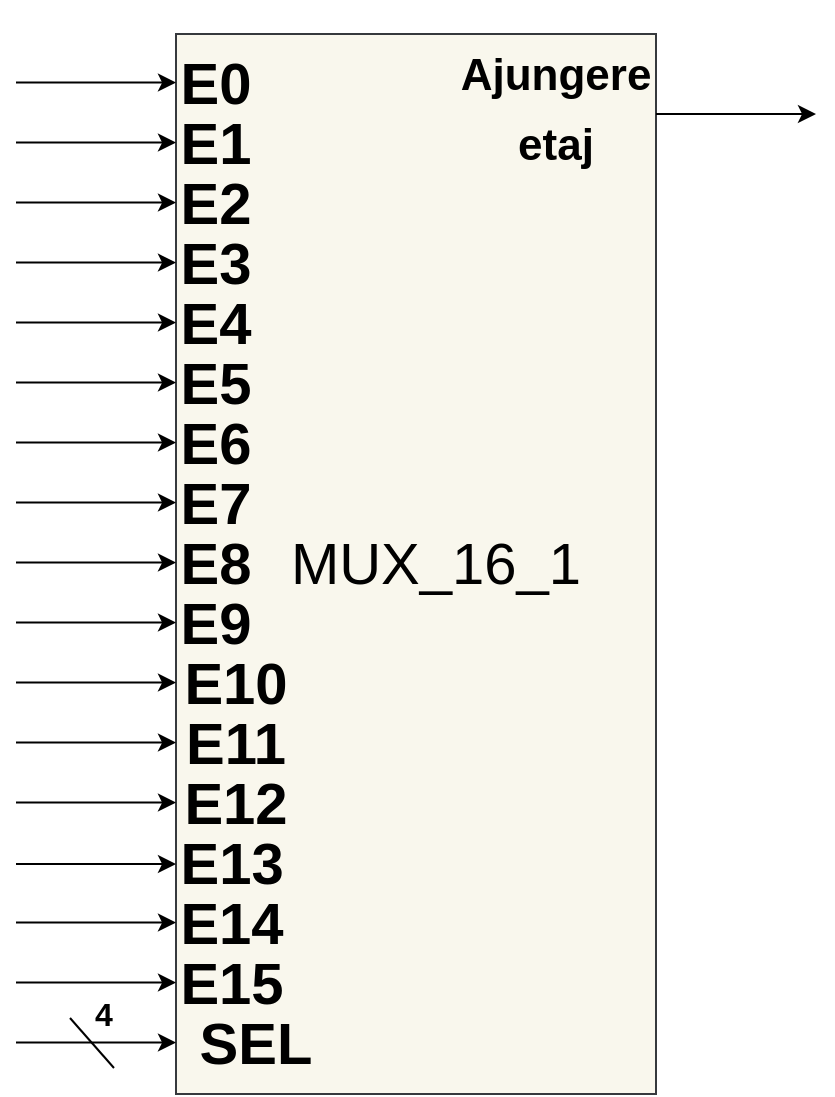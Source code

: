 <mxfile version="21.3.4" type="device">
  <diagram name="Page-1" id="gXTFsdea2RnOFONwchQM">
    <mxGraphModel dx="1187" dy="684" grid="0" gridSize="10" guides="1" tooltips="1" connect="1" arrows="1" fold="1" page="1" pageScale="1" pageWidth="980" pageHeight="1390" background="#ffffff" math="0" shadow="0">
      <root>
        <mxCell id="0" />
        <mxCell id="1" parent="0" />
        <mxCell id="cXK9eeM2C_JBxDsrHM4t-1" value="" style="rounded=0;whiteSpace=wrap;html=1;fillColor=#f9f7ed;strokeColor=#36393d;" vertex="1" parent="1">
          <mxGeometry x="360" y="280" width="240" height="530" as="geometry" />
        </mxCell>
        <mxCell id="cXK9eeM2C_JBxDsrHM4t-2" value="&lt;font color=&quot;#000000&quot;&gt;&lt;span style=&quot;font-size: 29px;&quot;&gt;&lt;b&gt;E0&lt;/b&gt;&lt;/span&gt;&lt;/font&gt;" style="text;html=1;strokeColor=none;fillColor=none;align=center;verticalAlign=middle;whiteSpace=wrap;rounded=0;" vertex="1" parent="1">
          <mxGeometry x="350" y="290" width="60" height="30" as="geometry" />
        </mxCell>
        <mxCell id="cXK9eeM2C_JBxDsrHM4t-3" value="&lt;font color=&quot;#000000&quot;&gt;&lt;span style=&quot;font-size: 29px;&quot;&gt;&lt;b&gt;E1&lt;/b&gt;&lt;/span&gt;&lt;/font&gt;" style="text;html=1;strokeColor=none;fillColor=none;align=center;verticalAlign=middle;whiteSpace=wrap;rounded=0;" vertex="1" parent="1">
          <mxGeometry x="350" y="320" width="60" height="30" as="geometry" />
        </mxCell>
        <mxCell id="cXK9eeM2C_JBxDsrHM4t-4" value="&lt;font color=&quot;#000000&quot;&gt;&lt;span style=&quot;font-size: 29px;&quot;&gt;&lt;b&gt;E2&lt;/b&gt;&lt;/span&gt;&lt;/font&gt;" style="text;html=1;strokeColor=none;fillColor=none;align=center;verticalAlign=middle;whiteSpace=wrap;rounded=0;" vertex="1" parent="1">
          <mxGeometry x="350" y="350" width="60" height="30" as="geometry" />
        </mxCell>
        <mxCell id="cXK9eeM2C_JBxDsrHM4t-5" value="&lt;font color=&quot;#000000&quot;&gt;&lt;span style=&quot;font-size: 29px;&quot;&gt;&lt;b&gt;E3&lt;/b&gt;&lt;/span&gt;&lt;/font&gt;" style="text;html=1;strokeColor=none;fillColor=none;align=center;verticalAlign=middle;whiteSpace=wrap;rounded=0;" vertex="1" parent="1">
          <mxGeometry x="350" y="380" width="60" height="30" as="geometry" />
        </mxCell>
        <mxCell id="cXK9eeM2C_JBxDsrHM4t-6" value="&lt;font color=&quot;#000000&quot;&gt;&lt;span style=&quot;font-size: 29px;&quot;&gt;&lt;b&gt;E4&lt;br&gt;&lt;/b&gt;&lt;/span&gt;&lt;/font&gt;" style="text;html=1;strokeColor=none;fillColor=none;align=center;verticalAlign=middle;whiteSpace=wrap;rounded=0;" vertex="1" parent="1">
          <mxGeometry x="350" y="410" width="60" height="30" as="geometry" />
        </mxCell>
        <mxCell id="cXK9eeM2C_JBxDsrHM4t-7" value="&lt;font color=&quot;#000000&quot;&gt;&lt;span style=&quot;font-size: 29px;&quot;&gt;&lt;b&gt;E5&lt;/b&gt;&lt;/span&gt;&lt;/font&gt;" style="text;html=1;strokeColor=none;fillColor=none;align=center;verticalAlign=middle;whiteSpace=wrap;rounded=0;" vertex="1" parent="1">
          <mxGeometry x="350" y="440" width="60" height="30" as="geometry" />
        </mxCell>
        <mxCell id="cXK9eeM2C_JBxDsrHM4t-8" value="&lt;font color=&quot;#000000&quot;&gt;&lt;span style=&quot;font-size: 29px;&quot;&gt;&lt;b&gt;E6&lt;/b&gt;&lt;/span&gt;&lt;/font&gt;" style="text;html=1;strokeColor=none;fillColor=none;align=center;verticalAlign=middle;whiteSpace=wrap;rounded=0;" vertex="1" parent="1">
          <mxGeometry x="350" y="470" width="60" height="30" as="geometry" />
        </mxCell>
        <mxCell id="cXK9eeM2C_JBxDsrHM4t-9" value="&lt;font color=&quot;#000000&quot;&gt;&lt;span style=&quot;font-size: 29px;&quot;&gt;&lt;b&gt;E7&lt;/b&gt;&lt;/span&gt;&lt;/font&gt;" style="text;html=1;strokeColor=none;fillColor=none;align=center;verticalAlign=middle;whiteSpace=wrap;rounded=0;" vertex="1" parent="1">
          <mxGeometry x="350" y="500" width="60" height="30" as="geometry" />
        </mxCell>
        <mxCell id="cXK9eeM2C_JBxDsrHM4t-10" value="&lt;font color=&quot;#000000&quot;&gt;&lt;span style=&quot;font-size: 29px;&quot;&gt;&lt;b&gt;E8&lt;/b&gt;&lt;/span&gt;&lt;/font&gt;" style="text;html=1;strokeColor=none;fillColor=none;align=center;verticalAlign=middle;whiteSpace=wrap;rounded=0;" vertex="1" parent="1">
          <mxGeometry x="350" y="530" width="60" height="30" as="geometry" />
        </mxCell>
        <mxCell id="cXK9eeM2C_JBxDsrHM4t-11" value="&lt;font color=&quot;#000000&quot;&gt;&lt;span style=&quot;font-size: 29px;&quot;&gt;&lt;b&gt;E9&lt;/b&gt;&lt;/span&gt;&lt;/font&gt;" style="text;html=1;strokeColor=none;fillColor=none;align=center;verticalAlign=middle;whiteSpace=wrap;rounded=0;" vertex="1" parent="1">
          <mxGeometry x="350" y="560" width="60" height="30" as="geometry" />
        </mxCell>
        <mxCell id="cXK9eeM2C_JBxDsrHM4t-12" value="&lt;font color=&quot;#000000&quot;&gt;&lt;span style=&quot;font-size: 29px;&quot;&gt;&lt;b&gt;E10&lt;/b&gt;&lt;/span&gt;&lt;/font&gt;" style="text;html=1;strokeColor=none;fillColor=none;align=center;verticalAlign=middle;whiteSpace=wrap;rounded=0;" vertex="1" parent="1">
          <mxGeometry x="360" y="590" width="60" height="30" as="geometry" />
        </mxCell>
        <mxCell id="cXK9eeM2C_JBxDsrHM4t-13" value="&lt;font color=&quot;#000000&quot;&gt;&lt;span style=&quot;font-size: 29px;&quot;&gt;&lt;b&gt;E11&lt;/b&gt;&lt;/span&gt;&lt;/font&gt;" style="text;html=1;strokeColor=none;fillColor=none;align=center;verticalAlign=middle;whiteSpace=wrap;rounded=0;" vertex="1" parent="1">
          <mxGeometry x="360" y="620" width="60" height="30" as="geometry" />
        </mxCell>
        <mxCell id="cXK9eeM2C_JBxDsrHM4t-14" value="&lt;font color=&quot;#000000&quot;&gt;&lt;span style=&quot;font-size: 29px;&quot;&gt;&lt;b&gt;E12&lt;/b&gt;&lt;/span&gt;&lt;/font&gt;" style="text;html=1;strokeColor=none;fillColor=none;align=center;verticalAlign=middle;whiteSpace=wrap;rounded=0;" vertex="1" parent="1">
          <mxGeometry x="360" y="650" width="60" height="30" as="geometry" />
        </mxCell>
        <mxCell id="cXK9eeM2C_JBxDsrHM4t-15" value="&lt;font color=&quot;#000000&quot;&gt;&lt;span style=&quot;font-size: 29px;&quot;&gt;&lt;b&gt;&amp;nbsp;E13&lt;/b&gt;&lt;/span&gt;&lt;/font&gt;" style="text;html=1;strokeColor=none;fillColor=none;align=center;verticalAlign=middle;whiteSpace=wrap;rounded=0;" vertex="1" parent="1">
          <mxGeometry x="354" y="680" width="60" height="30" as="geometry" />
        </mxCell>
        <mxCell id="cXK9eeM2C_JBxDsrHM4t-17" value="&lt;font color=&quot;#000000&quot;&gt;&lt;span style=&quot;font-size: 29px;&quot;&gt;&lt;b&gt;E14&lt;/b&gt;&lt;/span&gt;&lt;/font&gt;" style="text;html=1;strokeColor=none;fillColor=none;align=center;verticalAlign=middle;whiteSpace=wrap;rounded=0;" vertex="1" parent="1">
          <mxGeometry x="358" y="710" width="60" height="30" as="geometry" />
        </mxCell>
        <mxCell id="cXK9eeM2C_JBxDsrHM4t-18" value="&lt;font color=&quot;#000000&quot;&gt;&lt;span style=&quot;font-size: 29px;&quot;&gt;&lt;b&gt;E15&lt;/b&gt;&lt;/span&gt;&lt;/font&gt;" style="text;html=1;strokeColor=none;fillColor=none;align=center;verticalAlign=middle;whiteSpace=wrap;rounded=0;" vertex="1" parent="1">
          <mxGeometry x="358" y="740" width="60" height="30" as="geometry" />
        </mxCell>
        <mxCell id="cXK9eeM2C_JBxDsrHM4t-19" value="&lt;font color=&quot;#000000&quot;&gt;&lt;span style=&quot;font-size: 29px;&quot;&gt;&lt;b&gt;SEL&lt;/b&gt;&lt;/span&gt;&lt;/font&gt;" style="text;html=1;strokeColor=none;fillColor=none;align=center;verticalAlign=middle;whiteSpace=wrap;rounded=0;" vertex="1" parent="1">
          <mxGeometry x="370" y="770" width="60" height="30" as="geometry" />
        </mxCell>
        <mxCell id="cXK9eeM2C_JBxDsrHM4t-22" value="&lt;h5&gt;&lt;font color=&quot;#000000&quot;&gt;&lt;span style=&quot;font-size: 29px;&quot;&gt;&lt;b style=&quot;font-size: 22px;&quot;&gt;Ajungere etaj&lt;/b&gt;&lt;/span&gt;&lt;/font&gt;&lt;/h5&gt;" style="text;html=1;strokeColor=none;fillColor=none;align=center;verticalAlign=middle;whiteSpace=wrap;rounded=0;" vertex="1" parent="1">
          <mxGeometry x="520" y="300" width="60" height="30" as="geometry" />
        </mxCell>
        <mxCell id="cXK9eeM2C_JBxDsrHM4t-23" value="&lt;font color=&quot;#000000&quot;&gt;&lt;span style=&quot;font-size: 29px;&quot;&gt;MUX_16_1&lt;br&gt;&lt;/span&gt;&lt;/font&gt;" style="text;html=1;strokeColor=none;fillColor=none;align=center;verticalAlign=middle;whiteSpace=wrap;rounded=0;" vertex="1" parent="1">
          <mxGeometry x="460" y="530" width="60" height="30" as="geometry" />
        </mxCell>
        <mxCell id="cXK9eeM2C_JBxDsrHM4t-26" value="" style="endArrow=classic;html=1;rounded=0;strokeColor=#000000;" edge="1" parent="1">
          <mxGeometry width="50" height="50" relative="1" as="geometry">
            <mxPoint x="600" y="320" as="sourcePoint" />
            <mxPoint x="680" y="320" as="targetPoint" />
          </mxGeometry>
        </mxCell>
        <mxCell id="cXK9eeM2C_JBxDsrHM4t-29" value="" style="endArrow=classic;html=1;rounded=0;strokeColor=#000000;" edge="1" parent="1">
          <mxGeometry width="50" height="50" relative="1" as="geometry">
            <mxPoint x="280" y="304.29" as="sourcePoint" />
            <mxPoint x="360" y="304.29" as="targetPoint" />
          </mxGeometry>
        </mxCell>
        <mxCell id="cXK9eeM2C_JBxDsrHM4t-30" value="" style="endArrow=classic;html=1;rounded=0;strokeColor=#000000;" edge="1" parent="1">
          <mxGeometry width="50" height="50" relative="1" as="geometry">
            <mxPoint x="280" y="334.29" as="sourcePoint" />
            <mxPoint x="360" y="334.29" as="targetPoint" />
          </mxGeometry>
        </mxCell>
        <mxCell id="cXK9eeM2C_JBxDsrHM4t-31" value="" style="endArrow=classic;html=1;rounded=0;strokeColor=#000000;" edge="1" parent="1">
          <mxGeometry width="50" height="50" relative="1" as="geometry">
            <mxPoint x="280" y="364.29" as="sourcePoint" />
            <mxPoint x="360" y="364.29" as="targetPoint" />
          </mxGeometry>
        </mxCell>
        <mxCell id="cXK9eeM2C_JBxDsrHM4t-32" value="" style="endArrow=classic;html=1;rounded=0;strokeColor=#000000;" edge="1" parent="1">
          <mxGeometry width="50" height="50" relative="1" as="geometry">
            <mxPoint x="280" y="394.29" as="sourcePoint" />
            <mxPoint x="360" y="394.29" as="targetPoint" />
          </mxGeometry>
        </mxCell>
        <mxCell id="cXK9eeM2C_JBxDsrHM4t-33" value="" style="endArrow=classic;html=1;rounded=0;strokeColor=#000000;" edge="1" parent="1">
          <mxGeometry width="50" height="50" relative="1" as="geometry">
            <mxPoint x="280" y="424.29" as="sourcePoint" />
            <mxPoint x="360" y="424.29" as="targetPoint" />
          </mxGeometry>
        </mxCell>
        <mxCell id="cXK9eeM2C_JBxDsrHM4t-34" value="" style="endArrow=classic;html=1;rounded=0;strokeColor=#000000;" edge="1" parent="1">
          <mxGeometry width="50" height="50" relative="1" as="geometry">
            <mxPoint x="280" y="454.29" as="sourcePoint" />
            <mxPoint x="360" y="454.29" as="targetPoint" />
          </mxGeometry>
        </mxCell>
        <mxCell id="cXK9eeM2C_JBxDsrHM4t-35" value="" style="endArrow=classic;html=1;rounded=0;strokeColor=#000000;" edge="1" parent="1">
          <mxGeometry width="50" height="50" relative="1" as="geometry">
            <mxPoint x="280" y="484.29" as="sourcePoint" />
            <mxPoint x="360" y="484.29" as="targetPoint" />
          </mxGeometry>
        </mxCell>
        <mxCell id="cXK9eeM2C_JBxDsrHM4t-36" value="" style="endArrow=classic;html=1;rounded=0;strokeColor=#000000;" edge="1" parent="1">
          <mxGeometry width="50" height="50" relative="1" as="geometry">
            <mxPoint x="280" y="514.29" as="sourcePoint" />
            <mxPoint x="360" y="514.29" as="targetPoint" />
          </mxGeometry>
        </mxCell>
        <mxCell id="cXK9eeM2C_JBxDsrHM4t-37" value="" style="endArrow=classic;html=1;rounded=0;strokeColor=#000000;" edge="1" parent="1">
          <mxGeometry width="50" height="50" relative="1" as="geometry">
            <mxPoint x="280" y="544.29" as="sourcePoint" />
            <mxPoint x="360" y="544.29" as="targetPoint" />
          </mxGeometry>
        </mxCell>
        <mxCell id="cXK9eeM2C_JBxDsrHM4t-38" value="" style="endArrow=classic;html=1;rounded=0;strokeColor=#000000;" edge="1" parent="1">
          <mxGeometry width="50" height="50" relative="1" as="geometry">
            <mxPoint x="280" y="574.29" as="sourcePoint" />
            <mxPoint x="360" y="574.29" as="targetPoint" />
          </mxGeometry>
        </mxCell>
        <mxCell id="cXK9eeM2C_JBxDsrHM4t-39" value="" style="endArrow=classic;html=1;rounded=0;strokeColor=#000000;" edge="1" parent="1">
          <mxGeometry width="50" height="50" relative="1" as="geometry">
            <mxPoint x="280" y="604.29" as="sourcePoint" />
            <mxPoint x="360" y="604.29" as="targetPoint" />
          </mxGeometry>
        </mxCell>
        <mxCell id="cXK9eeM2C_JBxDsrHM4t-40" value="" style="endArrow=classic;html=1;rounded=0;strokeColor=#000000;" edge="1" parent="1">
          <mxGeometry width="50" height="50" relative="1" as="geometry">
            <mxPoint x="280" y="634.29" as="sourcePoint" />
            <mxPoint x="360" y="634.29" as="targetPoint" />
          </mxGeometry>
        </mxCell>
        <mxCell id="cXK9eeM2C_JBxDsrHM4t-41" value="" style="endArrow=classic;html=1;rounded=0;strokeColor=#000000;" edge="1" parent="1">
          <mxGeometry width="50" height="50" relative="1" as="geometry">
            <mxPoint x="280" y="664.29" as="sourcePoint" />
            <mxPoint x="360" y="664.29" as="targetPoint" />
          </mxGeometry>
        </mxCell>
        <mxCell id="cXK9eeM2C_JBxDsrHM4t-42" value="" style="endArrow=classic;html=1;rounded=0;strokeColor=#000000;" edge="1" parent="1">
          <mxGeometry width="50" height="50" relative="1" as="geometry">
            <mxPoint x="280" y="695" as="sourcePoint" />
            <mxPoint x="360" y="695" as="targetPoint" />
          </mxGeometry>
        </mxCell>
        <mxCell id="cXK9eeM2C_JBxDsrHM4t-43" value="" style="endArrow=classic;html=1;rounded=0;strokeColor=#000000;" edge="1" parent="1">
          <mxGeometry width="50" height="50" relative="1" as="geometry">
            <mxPoint x="280" y="724.29" as="sourcePoint" />
            <mxPoint x="360" y="724.29" as="targetPoint" />
          </mxGeometry>
        </mxCell>
        <mxCell id="cXK9eeM2C_JBxDsrHM4t-44" value="" style="endArrow=classic;html=1;rounded=0;strokeColor=#000000;" edge="1" parent="1">
          <mxGeometry width="50" height="50" relative="1" as="geometry">
            <mxPoint x="280" y="754.29" as="sourcePoint" />
            <mxPoint x="360" y="754.29" as="targetPoint" />
          </mxGeometry>
        </mxCell>
        <mxCell id="cXK9eeM2C_JBxDsrHM4t-45" value="" style="endArrow=classic;html=1;rounded=0;strokeColor=#000000;" edge="1" parent="1">
          <mxGeometry width="50" height="50" relative="1" as="geometry">
            <mxPoint x="280" y="784.29" as="sourcePoint" />
            <mxPoint x="360" y="784.29" as="targetPoint" />
          </mxGeometry>
        </mxCell>
        <mxCell id="cXK9eeM2C_JBxDsrHM4t-46" value="" style="endArrow=none;html=1;rounded=0;strokeColor=#000000;" edge="1" parent="1">
          <mxGeometry width="50" height="50" relative="1" as="geometry">
            <mxPoint x="307" y="772" as="sourcePoint" />
            <mxPoint x="329" y="797" as="targetPoint" />
          </mxGeometry>
        </mxCell>
        <mxCell id="cXK9eeM2C_JBxDsrHM4t-47" value="&lt;font color=&quot;#000000&quot;&gt;&lt;span style=&quot;font-size: 16px;&quot;&gt;&lt;b&gt;4&lt;/b&gt;&lt;/span&gt;&lt;/font&gt;" style="text;html=1;strokeColor=none;fillColor=none;align=center;verticalAlign=middle;whiteSpace=wrap;rounded=0;" vertex="1" parent="1">
          <mxGeometry x="294" y="755" width="60" height="30" as="geometry" />
        </mxCell>
      </root>
    </mxGraphModel>
  </diagram>
</mxfile>
